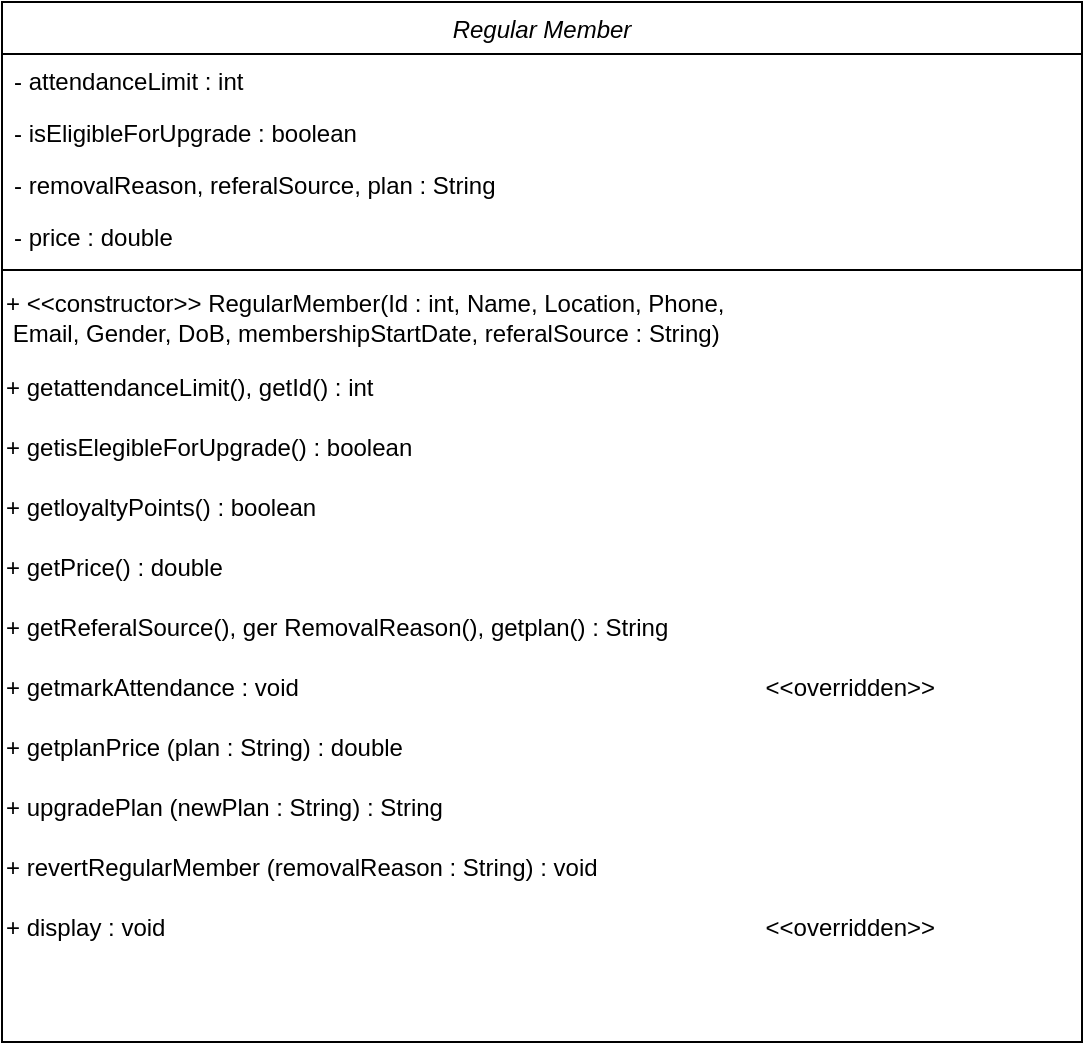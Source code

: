 <mxfile version="27.0.1">
  <diagram name="Page-1" id="ZpLFcNiLqt5DyXjHlmX7">
    <mxGraphModel dx="1281" dy="704" grid="1" gridSize="10" guides="1" tooltips="1" connect="1" arrows="1" fold="1" page="1" pageScale="1" pageWidth="850" pageHeight="1100" math="0" shadow="0">
      <root>
        <mxCell id="0" />
        <mxCell id="1" parent="0" />
        <mxCell id="wMXe2GH8ufPnE7DiQyLY-1" value="Regular Member" style="swimlane;fontStyle=2;align=center;verticalAlign=top;childLayout=stackLayout;horizontal=1;startSize=26;horizontalStack=0;resizeParent=1;resizeLast=0;collapsible=1;marginBottom=0;rounded=0;shadow=0;strokeWidth=1;" vertex="1" parent="1">
          <mxGeometry x="180" y="20" width="540" height="520" as="geometry">
            <mxRectangle x="230" y="140" width="160" height="26" as="alternateBounds" />
          </mxGeometry>
        </mxCell>
        <mxCell id="wMXe2GH8ufPnE7DiQyLY-2" value="- attendanceLimit : int" style="text;align=left;verticalAlign=top;spacingLeft=4;spacingRight=4;overflow=hidden;rotatable=0;points=[[0,0.5],[1,0.5]];portConstraint=eastwest;" vertex="1" parent="wMXe2GH8ufPnE7DiQyLY-1">
          <mxGeometry y="26" width="540" height="26" as="geometry" />
        </mxCell>
        <mxCell id="wMXe2GH8ufPnE7DiQyLY-3" value="- isEligibleForUpgrade : boolean" style="text;align=left;verticalAlign=top;spacingLeft=4;spacingRight=4;overflow=hidden;rotatable=0;points=[[0,0.5],[1,0.5]];portConstraint=eastwest;rounded=0;shadow=0;html=0;" vertex="1" parent="wMXe2GH8ufPnE7DiQyLY-1">
          <mxGeometry y="52" width="540" height="26" as="geometry" />
        </mxCell>
        <mxCell id="wMXe2GH8ufPnE7DiQyLY-4" value="- removalReason, referalSource, plan : String" style="text;align=left;verticalAlign=top;spacingLeft=4;spacingRight=4;overflow=hidden;rotatable=0;points=[[0,0.5],[1,0.5]];portConstraint=eastwest;rounded=0;shadow=0;html=0;" vertex="1" parent="wMXe2GH8ufPnE7DiQyLY-1">
          <mxGeometry y="78" width="540" height="26" as="geometry" />
        </mxCell>
        <mxCell id="wMXe2GH8ufPnE7DiQyLY-5" value="- price : double" style="text;align=left;verticalAlign=top;spacingLeft=4;spacingRight=4;overflow=hidden;rotatable=0;points=[[0,0.5],[1,0.5]];portConstraint=eastwest;" vertex="1" parent="wMXe2GH8ufPnE7DiQyLY-1">
          <mxGeometry y="104" width="540" height="26" as="geometry" />
        </mxCell>
        <mxCell id="wMXe2GH8ufPnE7DiQyLY-6" value="" style="line;html=1;strokeWidth=1;align=left;verticalAlign=middle;spacingTop=-1;spacingLeft=3;spacingRight=3;rotatable=0;labelPosition=right;points=[];portConstraint=eastwest;" vertex="1" parent="wMXe2GH8ufPnE7DiQyLY-1">
          <mxGeometry y="130" width="540" height="8" as="geometry" />
        </mxCell>
        <mxCell id="wMXe2GH8ufPnE7DiQyLY-7" value="+ &amp;lt;&amp;lt;constructor&amp;gt;&amp;gt; RegularMember(Id : int,&amp;nbsp;&lt;span style=&quot;&quot;&gt;Name, Location, Phone,&lt;/span&gt;&lt;div&gt;&lt;span style=&quot;&quot;&gt;&amp;nbsp;Email, Gender, DoB, membershipStartDate, referalSource : String&lt;/span&gt;&lt;span style=&quot;background-color: transparent; color: light-dark(rgb(0, 0, 0), rgb(255, 255, 255));&quot;&gt;)&lt;/span&gt;&lt;/div&gt;" style="text;html=1;align=left;verticalAlign=middle;resizable=0;points=[];autosize=1;strokeColor=none;fillColor=none;" vertex="1" parent="wMXe2GH8ufPnE7DiQyLY-1">
          <mxGeometry y="138" width="540" height="40" as="geometry" />
        </mxCell>
        <mxCell id="wMXe2GH8ufPnE7DiQyLY-8" value="+ getattendanceLimit(), getId() : int" style="text;html=1;align=left;verticalAlign=middle;resizable=0;points=[];autosize=1;strokeColor=none;fillColor=none;" vertex="1" parent="wMXe2GH8ufPnE7DiQyLY-1">
          <mxGeometry y="178" width="540" height="30" as="geometry" />
        </mxCell>
        <mxCell id="wMXe2GH8ufPnE7DiQyLY-9" value="+ getisElegibleForUpgrade() : boolean" style="text;html=1;align=left;verticalAlign=middle;resizable=0;points=[];autosize=1;strokeColor=none;fillColor=none;" vertex="1" parent="wMXe2GH8ufPnE7DiQyLY-1">
          <mxGeometry y="208" width="540" height="30" as="geometry" />
        </mxCell>
        <mxCell id="wMXe2GH8ufPnE7DiQyLY-10" value="+ getloyaltyPoints() : boolean" style="text;html=1;align=left;verticalAlign=middle;resizable=0;points=[];autosize=1;strokeColor=none;fillColor=none;" vertex="1" parent="wMXe2GH8ufPnE7DiQyLY-1">
          <mxGeometry y="238" width="540" height="30" as="geometry" />
        </mxCell>
        <mxCell id="wMXe2GH8ufPnE7DiQyLY-11" value="+ getPrice() : double" style="text;html=1;align=left;verticalAlign=middle;resizable=0;points=[];autosize=1;strokeColor=none;fillColor=none;" vertex="1" parent="wMXe2GH8ufPnE7DiQyLY-1">
          <mxGeometry y="268" width="540" height="30" as="geometry" />
        </mxCell>
        <mxCell id="wMXe2GH8ufPnE7DiQyLY-12" value="+ getReferalSource(), ger RemovalReason(), getplan() : String&amp;nbsp;" style="text;html=1;align=left;verticalAlign=middle;resizable=0;points=[];autosize=1;strokeColor=none;fillColor=none;" vertex="1" parent="wMXe2GH8ufPnE7DiQyLY-1">
          <mxGeometry y="298" width="540" height="30" as="geometry" />
        </mxCell>
        <mxCell id="wMXe2GH8ufPnE7DiQyLY-17" value="+ getmarkAttendance : void&amp;nbsp; &amp;nbsp; &amp;nbsp; &amp;nbsp; &amp;nbsp; &amp;nbsp; &amp;nbsp; &amp;nbsp; &amp;nbsp; &amp;nbsp; &amp;nbsp; &amp;nbsp; &amp;nbsp; &amp;nbsp; &amp;nbsp; &amp;nbsp; &amp;nbsp; &amp;nbsp; &amp;nbsp; &amp;nbsp; &amp;nbsp; &amp;nbsp; &amp;nbsp; &amp;nbsp; &amp;nbsp; &amp;nbsp; &amp;nbsp; &amp;nbsp; &amp;nbsp; &amp;nbsp; &amp;nbsp; &amp;nbsp; &amp;nbsp; &amp;nbsp; &amp;nbsp; &amp;lt;&amp;lt;overridden&amp;gt;&amp;gt;" style="text;html=1;align=left;verticalAlign=middle;resizable=0;points=[];autosize=1;strokeColor=none;fillColor=none;" vertex="1" parent="wMXe2GH8ufPnE7DiQyLY-1">
          <mxGeometry y="328" width="540" height="30" as="geometry" />
        </mxCell>
        <mxCell id="wMXe2GH8ufPnE7DiQyLY-14" value="+ getplanPrice (plan : String) : double&amp;nbsp;" style="text;html=1;align=left;verticalAlign=middle;resizable=0;points=[];autosize=1;strokeColor=none;fillColor=none;" vertex="1" parent="wMXe2GH8ufPnE7DiQyLY-1">
          <mxGeometry y="358" width="540" height="30" as="geometry" />
        </mxCell>
        <mxCell id="wMXe2GH8ufPnE7DiQyLY-15" value="+ upgradePlan (newPlan : String) : String&amp;nbsp;" style="text;html=1;align=left;verticalAlign=middle;resizable=0;points=[];autosize=1;strokeColor=none;fillColor=none;" vertex="1" parent="wMXe2GH8ufPnE7DiQyLY-1">
          <mxGeometry y="388" width="540" height="30" as="geometry" />
        </mxCell>
        <mxCell id="wMXe2GH8ufPnE7DiQyLY-13" value="+ revertRegularMember (removalReason : String) : void" style="text;html=1;align=left;verticalAlign=middle;resizable=0;points=[];autosize=1;strokeColor=none;fillColor=none;" vertex="1" parent="wMXe2GH8ufPnE7DiQyLY-1">
          <mxGeometry y="418" width="540" height="30" as="geometry" />
        </mxCell>
        <mxCell id="wMXe2GH8ufPnE7DiQyLY-16" value="+ display : void&amp;nbsp; &amp;nbsp; &amp;nbsp; &amp;nbsp; &amp;nbsp; &amp;nbsp; &amp;nbsp; &amp;nbsp; &amp;nbsp; &amp;nbsp; &amp;nbsp; &amp;nbsp; &amp;nbsp; &amp;nbsp; &amp;nbsp; &amp;nbsp; &amp;nbsp; &amp;nbsp; &amp;nbsp; &amp;nbsp; &amp;nbsp; &amp;nbsp; &amp;nbsp; &amp;nbsp; &amp;nbsp; &amp;nbsp; &amp;nbsp; &amp;nbsp; &amp;nbsp; &amp;nbsp; &amp;nbsp; &amp;nbsp; &amp;nbsp; &amp;nbsp; &amp;nbsp; &amp;nbsp; &amp;nbsp; &amp;nbsp; &amp;nbsp; &amp;nbsp; &amp;nbsp; &amp;nbsp; &amp;nbsp; &amp;nbsp; &amp;nbsp; &amp;lt;&amp;lt;overridden&amp;gt;&amp;gt;" style="text;html=1;align=left;verticalAlign=middle;resizable=0;points=[];autosize=1;strokeColor=none;fillColor=none;" vertex="1" parent="wMXe2GH8ufPnE7DiQyLY-1">
          <mxGeometry y="448" width="540" height="30" as="geometry" />
        </mxCell>
      </root>
    </mxGraphModel>
  </diagram>
</mxfile>
